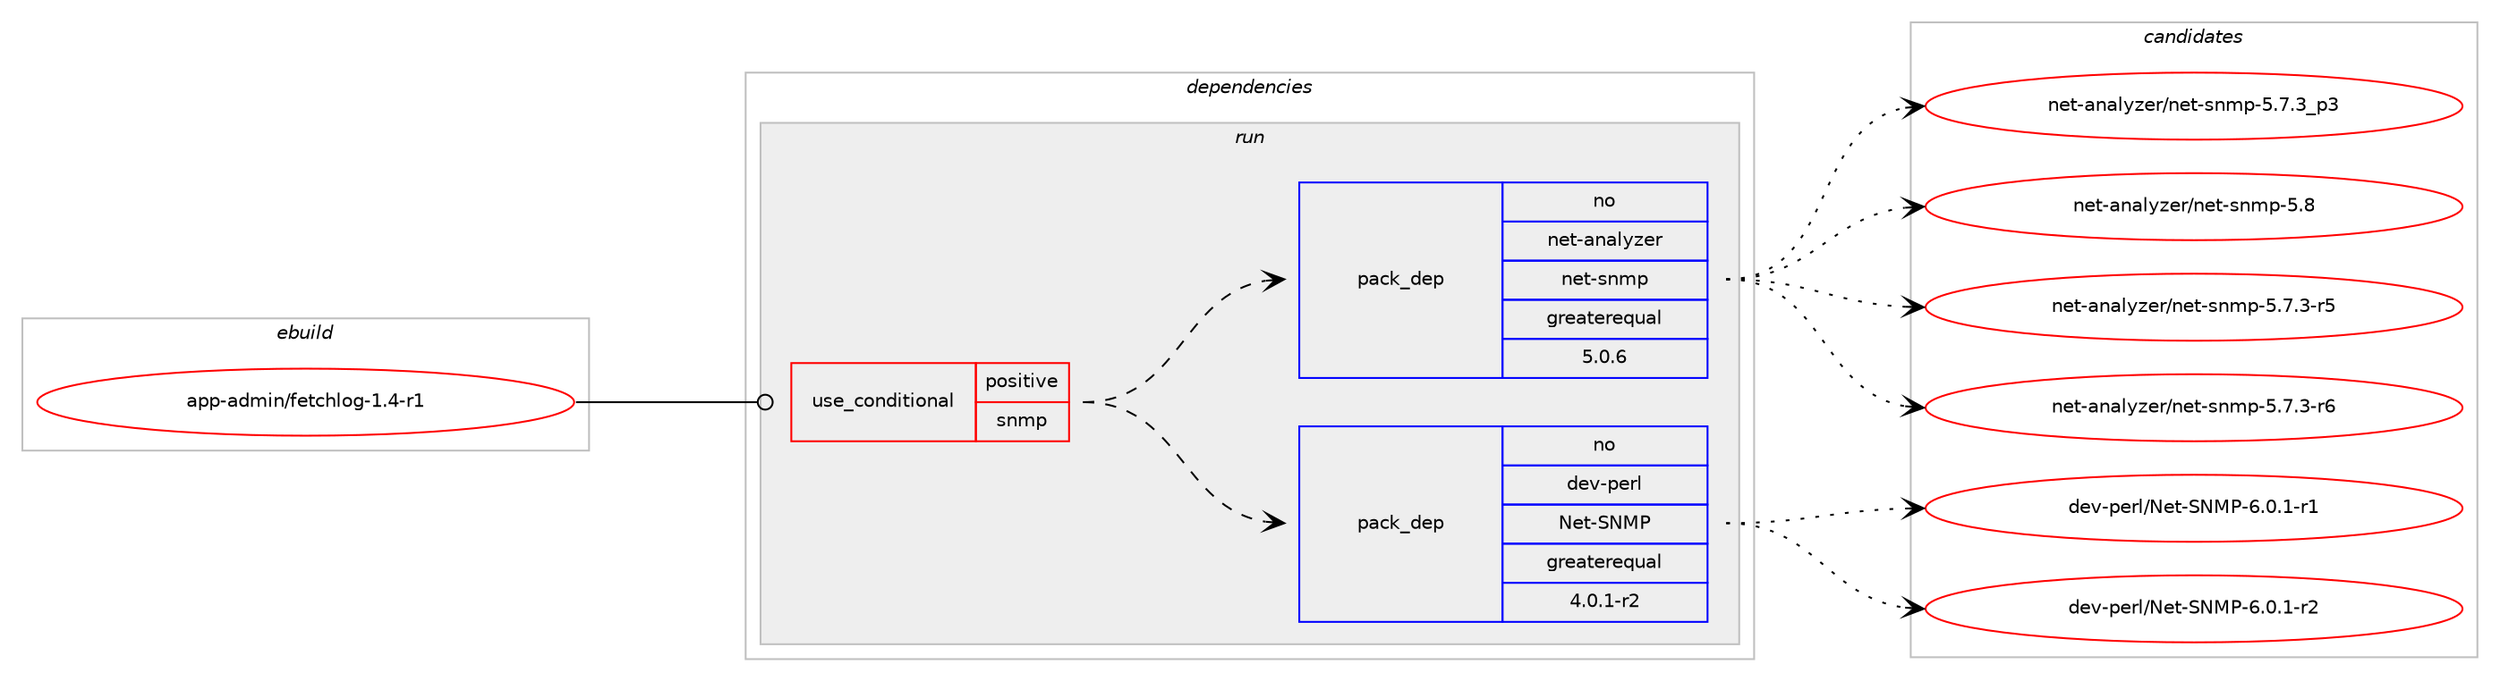 digraph prolog {

# *************
# Graph options
# *************

newrank=true;
concentrate=true;
compound=true;
graph [rankdir=LR,fontname=Helvetica,fontsize=10,ranksep=1.5];#, ranksep=2.5, nodesep=0.2];
edge  [arrowhead=vee];
node  [fontname=Helvetica,fontsize=10];

# **********
# The ebuild
# **********

subgraph cluster_leftcol {
color=gray;
rank=same;
label=<<i>ebuild</i>>;
id [label="app-admin/fetchlog-1.4-r1", color=red, width=4, href="../app-admin/fetchlog-1.4-r1.svg"];
}

# ****************
# The dependencies
# ****************

subgraph cluster_midcol {
color=gray;
label=<<i>dependencies</i>>;
subgraph cluster_compile {
fillcolor="#eeeeee";
style=filled;
label=<<i>compile</i>>;
}
subgraph cluster_compileandrun {
fillcolor="#eeeeee";
style=filled;
label=<<i>compile and run</i>>;
}
subgraph cluster_run {
fillcolor="#eeeeee";
style=filled;
label=<<i>run</i>>;
subgraph cond62 {
dependency424 [label=<<TABLE BORDER="0" CELLBORDER="1" CELLSPACING="0" CELLPADDING="4"><TR><TD ROWSPAN="3" CELLPADDING="10">use_conditional</TD></TR><TR><TD>positive</TD></TR><TR><TD>snmp</TD></TR></TABLE>>, shape=none, color=red];
subgraph pack342 {
dependency425 [label=<<TABLE BORDER="0" CELLBORDER="1" CELLSPACING="0" CELLPADDING="4" WIDTH="220"><TR><TD ROWSPAN="6" CELLPADDING="30">pack_dep</TD></TR><TR><TD WIDTH="110">no</TD></TR><TR><TD>dev-perl</TD></TR><TR><TD>Net-SNMP</TD></TR><TR><TD>greaterequal</TD></TR><TR><TD>4.0.1-r2</TD></TR></TABLE>>, shape=none, color=blue];
}
dependency424:e -> dependency425:w [weight=20,style="dashed",arrowhead="vee"];
subgraph pack343 {
dependency426 [label=<<TABLE BORDER="0" CELLBORDER="1" CELLSPACING="0" CELLPADDING="4" WIDTH="220"><TR><TD ROWSPAN="6" CELLPADDING="30">pack_dep</TD></TR><TR><TD WIDTH="110">no</TD></TR><TR><TD>net-analyzer</TD></TR><TR><TD>net-snmp</TD></TR><TR><TD>greaterequal</TD></TR><TR><TD>5.0.6</TD></TR></TABLE>>, shape=none, color=blue];
}
dependency424:e -> dependency426:w [weight=20,style="dashed",arrowhead="vee"];
}
id:e -> dependency424:w [weight=20,style="solid",arrowhead="odot"];
}
}

# **************
# The candidates
# **************

subgraph cluster_choices {
rank=same;
color=gray;
label=<<i>candidates</i>>;

subgraph choice342 {
color=black;
nodesep=1;
choice10010111845112101114108477810111645837877804554464846494511449 [label="dev-perl/Net-SNMP-6.0.1-r1", color=red, width=4,href="../dev-perl/Net-SNMP-6.0.1-r1.svg"];
choice10010111845112101114108477810111645837877804554464846494511450 [label="dev-perl/Net-SNMP-6.0.1-r2", color=red, width=4,href="../dev-perl/Net-SNMP-6.0.1-r2.svg"];
dependency425:e -> choice10010111845112101114108477810111645837877804554464846494511449:w [style=dotted,weight="100"];
dependency425:e -> choice10010111845112101114108477810111645837877804554464846494511450:w [style=dotted,weight="100"];
}
subgraph choice343 {
color=black;
nodesep=1;
choice11010111645971109710812112210111447110101116451151101091124553465546514511453 [label="net-analyzer/net-snmp-5.7.3-r5", color=red, width=4,href="../net-analyzer/net-snmp-5.7.3-r5.svg"];
choice11010111645971109710812112210111447110101116451151101091124553465546514511454 [label="net-analyzer/net-snmp-5.7.3-r6", color=red, width=4,href="../net-analyzer/net-snmp-5.7.3-r6.svg"];
choice11010111645971109710812112210111447110101116451151101091124553465546519511251 [label="net-analyzer/net-snmp-5.7.3_p3", color=red, width=4,href="../net-analyzer/net-snmp-5.7.3_p3.svg"];
choice110101116459711097108121122101114471101011164511511010911245534656 [label="net-analyzer/net-snmp-5.8", color=red, width=4,href="../net-analyzer/net-snmp-5.8.svg"];
dependency426:e -> choice11010111645971109710812112210111447110101116451151101091124553465546514511453:w [style=dotted,weight="100"];
dependency426:e -> choice11010111645971109710812112210111447110101116451151101091124553465546514511454:w [style=dotted,weight="100"];
dependency426:e -> choice11010111645971109710812112210111447110101116451151101091124553465546519511251:w [style=dotted,weight="100"];
dependency426:e -> choice110101116459711097108121122101114471101011164511511010911245534656:w [style=dotted,weight="100"];
}
}

}
